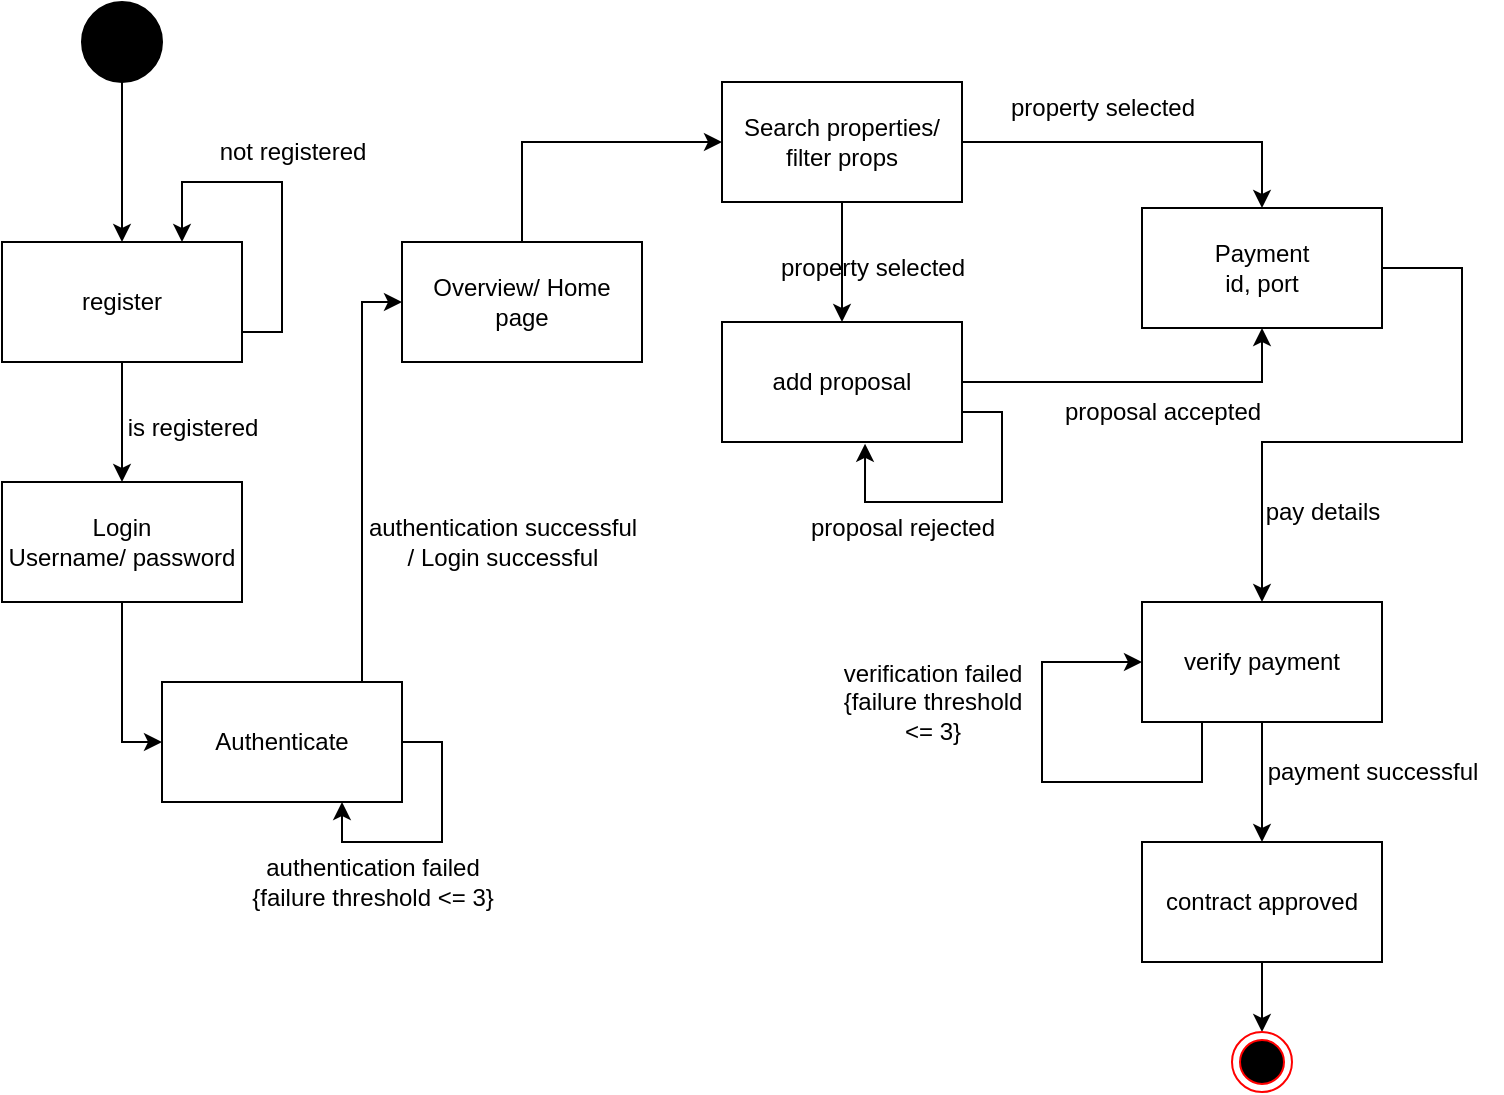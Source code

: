 <mxfile version="24.2.2" type="github">
  <diagram name="Page-1" id="hFF87aVBNNckT51f4aF9">
    <mxGraphModel dx="1358" dy="637" grid="1" gridSize="10" guides="1" tooltips="1" connect="1" arrows="1" fold="1" page="1" pageScale="1" pageWidth="827" pageHeight="1169" math="0" shadow="0">
      <root>
        <mxCell id="0" />
        <mxCell id="1" parent="0" />
        <mxCell id="SiMttqf032CdRBXON2kf-3" style="edgeStyle=orthogonalEdgeStyle;rounded=0;orthogonalLoop=1;jettySize=auto;html=1;entryX=0.5;entryY=0;entryDx=0;entryDy=0;" edge="1" parent="1" source="SiMttqf032CdRBXON2kf-1" target="SiMttqf032CdRBXON2kf-2">
          <mxGeometry relative="1" as="geometry" />
        </mxCell>
        <mxCell id="SiMttqf032CdRBXON2kf-1" value="" style="ellipse;whiteSpace=wrap;html=1;fillColor=#000000;" vertex="1" parent="1">
          <mxGeometry x="80" y="40" width="40" height="40" as="geometry" />
        </mxCell>
        <mxCell id="SiMttqf032CdRBXON2kf-5" style="edgeStyle=orthogonalEdgeStyle;rounded=0;orthogonalLoop=1;jettySize=auto;html=1;entryX=0.5;entryY=0;entryDx=0;entryDy=0;" edge="1" parent="1" source="SiMttqf032CdRBXON2kf-2" target="SiMttqf032CdRBXON2kf-4">
          <mxGeometry relative="1" as="geometry" />
        </mxCell>
        <mxCell id="SiMttqf032CdRBXON2kf-2" value="register" style="rounded=0;whiteSpace=wrap;html=1;" vertex="1" parent="1">
          <mxGeometry x="40" y="160" width="120" height="60" as="geometry" />
        </mxCell>
        <mxCell id="SiMttqf032CdRBXON2kf-18" style="edgeStyle=orthogonalEdgeStyle;rounded=0;orthogonalLoop=1;jettySize=auto;html=1;entryX=0;entryY=0.5;entryDx=0;entryDy=0;" edge="1" parent="1" source="SiMttqf032CdRBXON2kf-4" target="SiMttqf032CdRBXON2kf-17">
          <mxGeometry relative="1" as="geometry" />
        </mxCell>
        <mxCell id="SiMttqf032CdRBXON2kf-4" value="&lt;div&gt;Login &lt;br&gt;&lt;/div&gt;&lt;div&gt;Username/ password&lt;br&gt;&lt;/div&gt;" style="rounded=0;whiteSpace=wrap;html=1;" vertex="1" parent="1">
          <mxGeometry x="40" y="280" width="120" height="60" as="geometry" />
        </mxCell>
        <mxCell id="SiMttqf032CdRBXON2kf-6" value="is registered" style="text;html=1;align=center;verticalAlign=middle;resizable=0;points=[];autosize=1;strokeColor=none;fillColor=none;" vertex="1" parent="1">
          <mxGeometry x="90" y="238" width="90" height="30" as="geometry" />
        </mxCell>
        <mxCell id="SiMttqf032CdRBXON2kf-11" style="edgeStyle=orthogonalEdgeStyle;rounded=0;orthogonalLoop=1;jettySize=auto;html=1;exitX=1;exitY=0.75;exitDx=0;exitDy=0;entryX=0.75;entryY=0;entryDx=0;entryDy=0;" edge="1" parent="1" source="SiMttqf032CdRBXON2kf-2" target="SiMttqf032CdRBXON2kf-2">
          <mxGeometry relative="1" as="geometry">
            <Array as="points">
              <mxPoint x="180" y="205" />
              <mxPoint x="180" y="130" />
              <mxPoint x="130" y="130" />
            </Array>
          </mxGeometry>
        </mxCell>
        <mxCell id="SiMttqf032CdRBXON2kf-12" value="not registered" style="text;html=1;align=center;verticalAlign=middle;resizable=0;points=[];autosize=1;strokeColor=none;fillColor=none;" vertex="1" parent="1">
          <mxGeometry x="140" y="100" width="90" height="30" as="geometry" />
        </mxCell>
        <mxCell id="SiMttqf032CdRBXON2kf-16" style="edgeStyle=orthogonalEdgeStyle;rounded=0;orthogonalLoop=1;jettySize=auto;html=1;entryX=0;entryY=0.5;entryDx=0;entryDy=0;" edge="1" parent="1" source="SiMttqf032CdRBXON2kf-13" target="SiMttqf032CdRBXON2kf-15">
          <mxGeometry relative="1" as="geometry">
            <Array as="points">
              <mxPoint x="300" y="110" />
            </Array>
          </mxGeometry>
        </mxCell>
        <mxCell id="SiMttqf032CdRBXON2kf-13" value="Overview/ Home page" style="rounded=0;whiteSpace=wrap;html=1;" vertex="1" parent="1">
          <mxGeometry x="240" y="160" width="120" height="60" as="geometry" />
        </mxCell>
        <mxCell id="SiMttqf032CdRBXON2kf-24" style="edgeStyle=orthogonalEdgeStyle;rounded=0;orthogonalLoop=1;jettySize=auto;html=1;entryX=0.5;entryY=0;entryDx=0;entryDy=0;" edge="1" parent="1" source="SiMttqf032CdRBXON2kf-15" target="SiMttqf032CdRBXON2kf-23">
          <mxGeometry relative="1" as="geometry" />
        </mxCell>
        <mxCell id="SiMttqf032CdRBXON2kf-29" style="edgeStyle=orthogonalEdgeStyle;rounded=0;orthogonalLoop=1;jettySize=auto;html=1;entryX=0.5;entryY=0;entryDx=0;entryDy=0;" edge="1" parent="1" source="SiMttqf032CdRBXON2kf-15" target="SiMttqf032CdRBXON2kf-28">
          <mxGeometry relative="1" as="geometry" />
        </mxCell>
        <mxCell id="SiMttqf032CdRBXON2kf-15" value="&lt;div&gt;Search properties/ &lt;br&gt;&lt;/div&gt;&lt;div&gt;filter props&lt;br&gt;&lt;/div&gt;" style="rounded=0;whiteSpace=wrap;html=1;" vertex="1" parent="1">
          <mxGeometry x="400" y="80" width="120" height="60" as="geometry" />
        </mxCell>
        <mxCell id="SiMttqf032CdRBXON2kf-19" style="edgeStyle=orthogonalEdgeStyle;rounded=0;orthogonalLoop=1;jettySize=auto;html=1;entryX=0;entryY=0.5;entryDx=0;entryDy=0;" edge="1" parent="1" source="SiMttqf032CdRBXON2kf-17" target="SiMttqf032CdRBXON2kf-13">
          <mxGeometry relative="1" as="geometry">
            <Array as="points">
              <mxPoint x="220" y="190" />
            </Array>
          </mxGeometry>
        </mxCell>
        <mxCell id="SiMttqf032CdRBXON2kf-17" value="Authenticate" style="rounded=0;whiteSpace=wrap;html=1;" vertex="1" parent="1">
          <mxGeometry x="120" y="380" width="120" height="60" as="geometry" />
        </mxCell>
        <mxCell id="SiMttqf032CdRBXON2kf-20" style="edgeStyle=orthogonalEdgeStyle;rounded=0;orthogonalLoop=1;jettySize=auto;html=1;entryX=0.75;entryY=1;entryDx=0;entryDy=0;" edge="1" parent="1" source="SiMttqf032CdRBXON2kf-17" target="SiMttqf032CdRBXON2kf-17">
          <mxGeometry relative="1" as="geometry">
            <Array as="points">
              <mxPoint x="260" y="410" />
              <mxPoint x="260" y="460" />
              <mxPoint x="210" y="460" />
            </Array>
          </mxGeometry>
        </mxCell>
        <mxCell id="SiMttqf032CdRBXON2kf-21" value="&lt;div&gt;authentication failed&lt;/div&gt;&lt;div&gt;{failure threshold &amp;lt;= 3}&lt;br&gt;&lt;/div&gt;" style="text;html=1;align=center;verticalAlign=middle;resizable=0;points=[];autosize=1;strokeColor=none;fillColor=none;" vertex="1" parent="1">
          <mxGeometry x="155" y="460" width="140" height="40" as="geometry" />
        </mxCell>
        <mxCell id="SiMttqf032CdRBXON2kf-22" value="&lt;div&gt;authentication successful&lt;/div&gt;&lt;div&gt;/ Login successful&lt;br&gt;&lt;/div&gt;" style="text;html=1;align=center;verticalAlign=middle;resizable=0;points=[];autosize=1;strokeColor=none;fillColor=none;" vertex="1" parent="1">
          <mxGeometry x="210" y="290" width="160" height="40" as="geometry" />
        </mxCell>
        <mxCell id="SiMttqf032CdRBXON2kf-33" style="edgeStyle=orthogonalEdgeStyle;rounded=0;orthogonalLoop=1;jettySize=auto;html=1;entryX=0.5;entryY=1;entryDx=0;entryDy=0;" edge="1" parent="1" source="SiMttqf032CdRBXON2kf-23" target="SiMttqf032CdRBXON2kf-28">
          <mxGeometry relative="1" as="geometry" />
        </mxCell>
        <mxCell id="SiMttqf032CdRBXON2kf-23" value="add proposal " style="rounded=0;whiteSpace=wrap;html=1;" vertex="1" parent="1">
          <mxGeometry x="400" y="200" width="120" height="60" as="geometry" />
        </mxCell>
        <mxCell id="SiMttqf032CdRBXON2kf-25" value="property selected" style="text;html=1;align=center;verticalAlign=middle;resizable=0;points=[];autosize=1;strokeColor=none;fillColor=none;" vertex="1" parent="1">
          <mxGeometry x="420" y="158" width="110" height="30" as="geometry" />
        </mxCell>
        <mxCell id="SiMttqf032CdRBXON2kf-26" style="edgeStyle=orthogonalEdgeStyle;rounded=0;orthogonalLoop=1;jettySize=auto;html=1;exitX=1;exitY=0.75;exitDx=0;exitDy=0;entryX=0.596;entryY=1.015;entryDx=0;entryDy=0;entryPerimeter=0;" edge="1" parent="1" source="SiMttqf032CdRBXON2kf-23" target="SiMttqf032CdRBXON2kf-23">
          <mxGeometry relative="1" as="geometry">
            <Array as="points">
              <mxPoint x="540" y="245" />
              <mxPoint x="540" y="290" />
              <mxPoint x="472" y="290" />
            </Array>
          </mxGeometry>
        </mxCell>
        <mxCell id="SiMttqf032CdRBXON2kf-27" value="proposal rejected" style="text;html=1;align=center;verticalAlign=middle;resizable=0;points=[];autosize=1;strokeColor=none;fillColor=none;" vertex="1" parent="1">
          <mxGeometry x="435" y="288" width="110" height="30" as="geometry" />
        </mxCell>
        <mxCell id="SiMttqf032CdRBXON2kf-35" style="edgeStyle=orthogonalEdgeStyle;rounded=0;orthogonalLoop=1;jettySize=auto;html=1;" edge="1" parent="1" source="SiMttqf032CdRBXON2kf-28" target="SiMttqf032CdRBXON2kf-34">
          <mxGeometry relative="1" as="geometry">
            <Array as="points">
              <mxPoint x="770" y="173" />
              <mxPoint x="770" y="260" />
              <mxPoint x="670" y="260" />
            </Array>
          </mxGeometry>
        </mxCell>
        <mxCell id="SiMttqf032CdRBXON2kf-28" value="&lt;div&gt;Payment&lt;/div&gt;&lt;div&gt;id, port&lt;br&gt;&lt;/div&gt;" style="rounded=0;whiteSpace=wrap;html=1;" vertex="1" parent="1">
          <mxGeometry x="610" y="143" width="120" height="60" as="geometry" />
        </mxCell>
        <mxCell id="SiMttqf032CdRBXON2kf-30" value="property selected" style="text;html=1;align=center;verticalAlign=middle;resizable=0;points=[];autosize=1;strokeColor=none;fillColor=none;" vertex="1" parent="1">
          <mxGeometry x="535" y="78" width="110" height="30" as="geometry" />
        </mxCell>
        <mxCell id="SiMttqf032CdRBXON2kf-32" value="proposal accepted" style="text;html=1;align=center;verticalAlign=middle;resizable=0;points=[];autosize=1;strokeColor=none;fillColor=none;" vertex="1" parent="1">
          <mxGeometry x="560" y="230" width="120" height="30" as="geometry" />
        </mxCell>
        <mxCell id="SiMttqf032CdRBXON2kf-40" style="edgeStyle=orthogonalEdgeStyle;rounded=0;orthogonalLoop=1;jettySize=auto;html=1;entryX=0.5;entryY=0;entryDx=0;entryDy=0;" edge="1" parent="1" source="SiMttqf032CdRBXON2kf-34" target="SiMttqf032CdRBXON2kf-39">
          <mxGeometry relative="1" as="geometry" />
        </mxCell>
        <mxCell id="SiMttqf032CdRBXON2kf-34" value="verify payment" style="rounded=0;whiteSpace=wrap;html=1;" vertex="1" parent="1">
          <mxGeometry x="610" y="340" width="120" height="60" as="geometry" />
        </mxCell>
        <mxCell id="SiMttqf032CdRBXON2kf-36" value="pay details" style="text;html=1;align=center;verticalAlign=middle;resizable=0;points=[];autosize=1;strokeColor=none;fillColor=none;" vertex="1" parent="1">
          <mxGeometry x="660" y="280" width="80" height="30" as="geometry" />
        </mxCell>
        <mxCell id="SiMttqf032CdRBXON2kf-37" style="edgeStyle=orthogonalEdgeStyle;rounded=0;orthogonalLoop=1;jettySize=auto;html=1;exitX=0.25;exitY=1;exitDx=0;exitDy=0;entryX=0;entryY=0.5;entryDx=0;entryDy=0;" edge="1" parent="1" source="SiMttqf032CdRBXON2kf-34" target="SiMttqf032CdRBXON2kf-34">
          <mxGeometry relative="1" as="geometry">
            <Array as="points">
              <mxPoint x="640" y="430" />
              <mxPoint x="560" y="430" />
              <mxPoint x="560" y="370" />
            </Array>
          </mxGeometry>
        </mxCell>
        <mxCell id="SiMttqf032CdRBXON2kf-38" value="&lt;div&gt;verification failed&lt;/div&gt;&lt;div&gt;{failure threshold&lt;/div&gt;&lt;div&gt;&amp;lt;= 3} &lt;br&gt;&lt;/div&gt;" style="text;html=1;align=center;verticalAlign=middle;resizable=0;points=[];autosize=1;strokeColor=none;fillColor=none;" vertex="1" parent="1">
          <mxGeometry x="450" y="360" width="110" height="60" as="geometry" />
        </mxCell>
        <mxCell id="SiMttqf032CdRBXON2kf-43" style="edgeStyle=orthogonalEdgeStyle;rounded=0;orthogonalLoop=1;jettySize=auto;html=1;entryX=0.5;entryY=0;entryDx=0;entryDy=0;" edge="1" parent="1" source="SiMttqf032CdRBXON2kf-39" target="SiMttqf032CdRBXON2kf-42">
          <mxGeometry relative="1" as="geometry" />
        </mxCell>
        <mxCell id="SiMttqf032CdRBXON2kf-39" value="contract approved" style="rounded=0;whiteSpace=wrap;html=1;" vertex="1" parent="1">
          <mxGeometry x="610" y="460" width="120" height="60" as="geometry" />
        </mxCell>
        <mxCell id="SiMttqf032CdRBXON2kf-41" value="payment successful" style="text;html=1;align=center;verticalAlign=middle;resizable=0;points=[];autosize=1;strokeColor=none;fillColor=none;" vertex="1" parent="1">
          <mxGeometry x="660" y="410" width="130" height="30" as="geometry" />
        </mxCell>
        <mxCell id="SiMttqf032CdRBXON2kf-42" value="" style="ellipse;html=1;shape=endState;fillColor=#000000;strokeColor=#ff0000;" vertex="1" parent="1">
          <mxGeometry x="655" y="555" width="30" height="30" as="geometry" />
        </mxCell>
      </root>
    </mxGraphModel>
  </diagram>
</mxfile>
